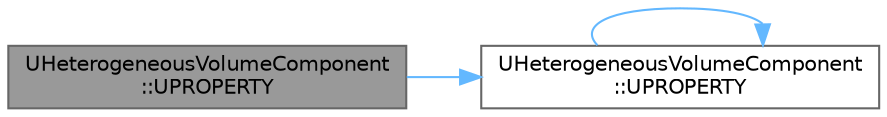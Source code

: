 digraph "UHeterogeneousVolumeComponent::UPROPERTY"
{
 // INTERACTIVE_SVG=YES
 // LATEX_PDF_SIZE
  bgcolor="transparent";
  edge [fontname=Helvetica,fontsize=10,labelfontname=Helvetica,labelfontsize=10];
  node [fontname=Helvetica,fontsize=10,shape=box,height=0.2,width=0.4];
  rankdir="LR";
  Node1 [id="Node000001",label="UHeterogeneousVolumeComponent\l::UPROPERTY",height=0.2,width=0.4,color="gray40", fillcolor="grey60", style="filled", fontcolor="black",tooltip=" "];
  Node1 -> Node2 [id="edge1_Node000001_Node000002",color="steelblue1",style="solid",tooltip=" "];
  Node2 [id="Node000002",label="UHeterogeneousVolumeComponent\l::UPROPERTY",height=0.2,width=0.4,color="grey40", fillcolor="white", style="filled",URL="$d7/d34/classUHeterogeneousVolumeComponent.html#a98611b45625e2bae0d03996c17dceef6",tooltip=" "];
  Node2 -> Node2 [id="edge2_Node000002_Node000002",color="steelblue1",style="solid",tooltip=" "];
}
